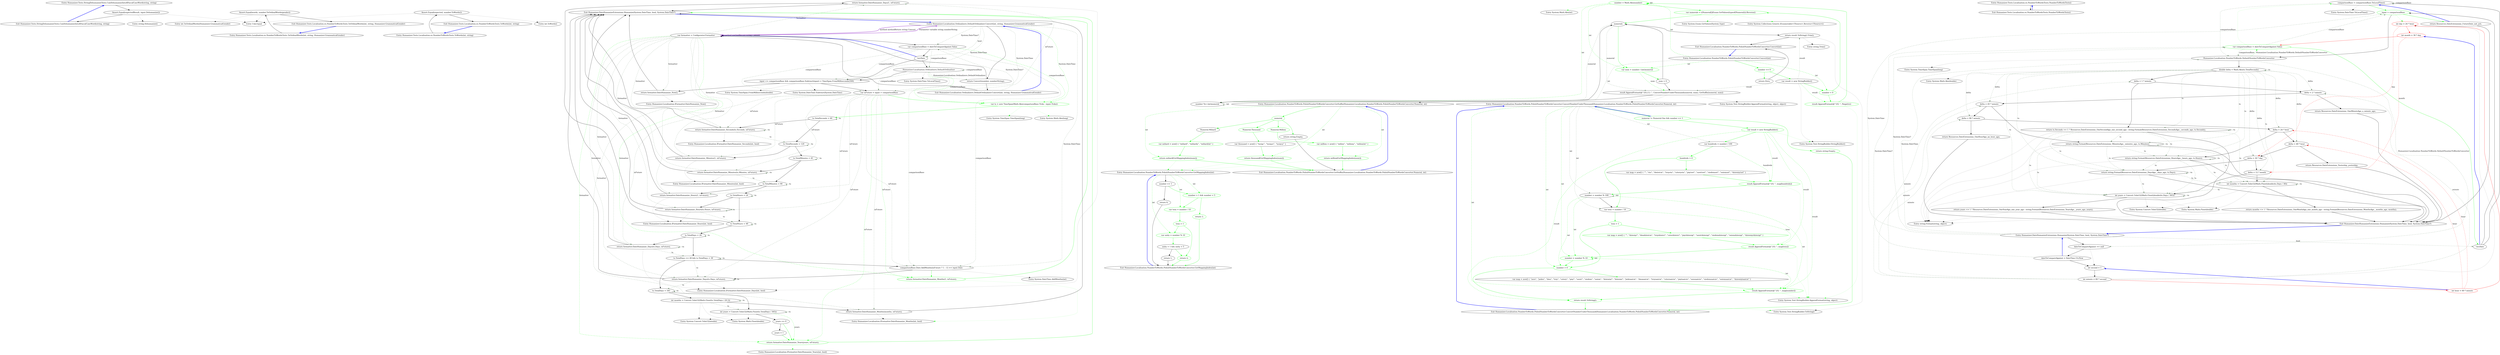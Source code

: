 digraph  {
n0 [label="Entry Humanizer.Tests.StringDehumanizeTests.CanDehumanizeIntoAPascalCaseWord(string, string)", span="17-17", cluster="Humanizer.Tests.StringDehumanizeTests.CanDehumanizeIntoAPascalCaseWord(string, string)"];
n1 [label="Assert.Equal(expectedResult, input.Dehumanize())", span="19-19", cluster="Humanizer.Tests.StringDehumanizeTests.CanDehumanizeIntoAPascalCaseWord(string, string)"];
n2 [label="Exit Humanizer.Tests.StringDehumanizeTests.CanDehumanizeIntoAPascalCaseWord(string, string)", span="17-17", cluster="Humanizer.Tests.StringDehumanizeTests.CanDehumanizeIntoAPascalCaseWord(string, string)"];
n3 [label="Entry string.Dehumanize()", span="14-14", cluster="string.Dehumanize()"];
n4 [label="Entry Unk.Equal", span="", cluster="Unk.Equal"];
m1_46 [label="Entry Humanizer.Localisation.IFormatter.DateHumanize_Days(int, bool)", span="13-13", cluster="Humanizer.Localisation.IFormatter.DateHumanize_Days(int, bool)", file="DateHumanizeExtensions.cs"];
m1_37 [label="Entry System.DateTime.ToLocalTime()", span="0-0", cluster="System.DateTime.ToLocalTime()", file="DateHumanizeExtensions.cs"];
m1_41 [label="Entry System.TimeSpan.TimeSpan(long)", span="0-0", cluster="System.TimeSpan.TimeSpan(long)", file="DateHumanizeExtensions.cs"];
m1_51 [label="Entry Humanizer.Localisation.IFormatter.DateHumanize_Years(int, bool)", span="15-15", cluster="Humanizer.Localisation.IFormatter.DateHumanize_Years(int, bool)", file="DateHumanizeExtensions.cs"];
m1_47 [label="Entry System.DateTime.AddMonths(int)", span="0-0", cluster="System.DateTime.AddMonths(int)", file="DateHumanizeExtensions.cs"];
m1_44 [label="Entry Humanizer.Localisation.IFormatter.DateHumanize_Minutes(int, bool)", span="11-11", cluster="Humanizer.Localisation.IFormatter.DateHumanize_Minutes(int, bool)", file="DateHumanizeExtensions.cs"];
m1_42 [label="Entry System.Math.Abs(long)", span="0-0", cluster="System.Math.Abs(long)", file="DateHumanizeExtensions.cs"];
m1_3 [label="var formatter = Configurator.Formatter", span="23-23", cluster="Humanizer.DateHumanizeExtensions.Humanize(System.DateTime, bool, System.DateTime?)", file="DateHumanizeExtensions.cs"];
m1_4 [label="var comparisonBase = dateToCompareAgainst.Value", span="24-24", cluster="Humanizer.DateHumanizeExtensions.Humanize(System.DateTime, bool, System.DateTime?)", file="DateHumanizeExtensions.cs"];
m1_5 [label="!utcDate", span="26-26", cluster="Humanizer.DateHumanizeExtensions.Humanize(System.DateTime, bool, System.DateTime?)", file="DateHumanizeExtensions.cs"];
m1_50 [label="Entry System.Convert.ToInt32(double)", span="0-0", cluster="System.Convert.ToInt32(double)", file="DateHumanizeExtensions.cs"];
m1_38 [label="Entry System.DateTime.Subtract(System.DateTime)", span="0-0", cluster="System.DateTime.Subtract(System.DateTime)", file="DateHumanizeExtensions.cs"];
m1_48 [label="Entry Humanizer.Localisation.IFormatter.DateHumanize_Months(int, bool)", span="14-14", cluster="Humanizer.Localisation.IFormatter.DateHumanize_Months(int, bool)", file="DateHumanizeExtensions.cs"];
m1_39 [label="Entry System.TimeSpan.FromMilliseconds(double)", span="0-0", cluster="System.TimeSpan.FromMilliseconds(double)", file="DateHumanizeExtensions.cs"];
m1_40 [label="Entry Humanizer.Localisation.IFormatter.DateHumanize_Now()", span="9-9", cluster="Humanizer.Localisation.IFormatter.DateHumanize_Now()", file="DateHumanizeExtensions.cs"];
m1_43 [label="Entry Humanizer.Localisation.IFormatter.DateHumanize_Seconds(int, bool)", span="10-10", cluster="Humanizer.Localisation.IFormatter.DateHumanize_Seconds(int, bool)", file="DateHumanizeExtensions.cs"];
m1_49 [label="Entry System.Math.Floor(double)", span="0-0", cluster="System.Math.Floor(double)", file="DateHumanizeExtensions.cs"];
m1_45 [label="Entry Humanizer.Localisation.IFormatter.DateHumanize_Hours(int, bool)", span="12-12", cluster="Humanizer.Localisation.IFormatter.DateHumanize_Hours(int, bool)", file="DateHumanizeExtensions.cs"];
m1_0 [label="Entry Humanizer.Localisation.Ordinalizers.DefaultOrdinalizer.Convert(int, string, Humanizer.GrammaticalGender)", span="4-4", cluster="Humanizer.Localisation.Ordinalizers.DefaultOrdinalizer.Convert(int, string, Humanizer.GrammaticalGender)", file="DateHumanizeExtensions.cs"];
m1_10 [label="var ts = new TimeSpan(Math.Abs(comparisonBase.Ticks - input.Ticks))", span="33-33", cluster="Humanizer.DateHumanizeExtensions.Humanize(System.DateTime, bool, System.DateTime?)", color=green, community=0, file="DateHumanizeExtensions.cs"];
m1_9 [label="var isFuture = input > comparisonBase", span="32-32", cluster="Humanizer.DateHumanizeExtensions.Humanize(System.DateTime, bool, System.DateTime?)", file="DateHumanizeExtensions.cs"];
m1_6 [label="Humanizer.Localisation.Ordinalizers.DefaultOrdinalizer", span="", cluster="Humanizer.DateHumanizeExtensions.Humanize(System.DateTime, bool, System.DateTime?)", file="DateHumanizeExtensions.cs"];
m1_11 [label="ts.TotalSeconds < 60", span="35-35", cluster="Humanizer.DateHumanizeExtensions.Humanize(System.DateTime, bool, System.DateTime?)", file="DateHumanizeExtensions.cs"];
m1_27 [label="return formatter.DateHumanize_Months(1, isFuture);", span="59-59", cluster="Humanizer.DateHumanizeExtensions.Humanize(System.DateTime, bool, System.DateTime?)", color=green, community=0, file="DateHumanizeExtensions.cs"];
m1_26 [label="comparisonBase.Date.AddMonths(isFuture ? 1 : -1) == input.Date", span="58-58", cluster="Humanizer.DateHumanizeExtensions.Humanize(System.DateTime, bool, System.DateTime?)", file="DateHumanizeExtensions.cs"];
m1_35 [label="return formatter.DateHumanize_Years(years, isFuture);", span="72-72", cluster="Humanizer.DateHumanizeExtensions.Humanize(System.DateTime, bool, System.DateTime?)", color=green, community=0, file="DateHumanizeExtensions.cs"];
m1_32 [label="int years = Convert.ToInt32(Math.Floor(ts.TotalDays / 365))", span="70-70", cluster="Humanizer.DateHumanizeExtensions.Humanize(System.DateTime, bool, System.DateTime?)", file="DateHumanizeExtensions.cs"];
m1_33 [label="years == 0", span="71-71", cluster="Humanizer.DateHumanizeExtensions.Humanize(System.DateTime, bool, System.DateTime?)", file="DateHumanizeExtensions.cs"];
m1_34 [label="years = 1", span="71-71", cluster="Humanizer.DateHumanizeExtensions.Humanize(System.DateTime, bool, System.DateTime?)", file="DateHumanizeExtensions.cs"];
m1_1 [label="return Convert(number, numberString);", span="6-6", cluster="Humanizer.Localisation.Ordinalizers.DefaultOrdinalizer.Convert(int, string, Humanizer.GrammaticalGender)", file="DateHumanizeExtensions.cs"];
m1_7 [label="input <= comparisonBase && comparisonBase.Subtract(input) < TimeSpan.FromMilliseconds(500)", span="29-29", cluster="Humanizer.DateHumanizeExtensions.Humanize(System.DateTime, bool, System.DateTime?)", file="DateHumanizeExtensions.cs"];
m1_2 [label="Exit Humanizer.Localisation.Ordinalizers.DefaultOrdinalizer.Convert(int, string, Humanizer.GrammaticalGender)", span="4-4", cluster="Humanizer.Localisation.Ordinalizers.DefaultOrdinalizer.Convert(int, string, Humanizer.GrammaticalGender)", file="DateHumanizeExtensions.cs"];
m1_12 [label="return formatter.DateHumanize_Seconds(ts.Seconds, isFuture);", span="36-36", cluster="Humanizer.DateHumanizeExtensions.Humanize(System.DateTime, bool, System.DateTime?)", file="DateHumanizeExtensions.cs"];
m1_14 [label="return formatter.DateHumanize_Minutes(1, isFuture);", span="39-39", cluster="Humanizer.DateHumanizeExtensions.Humanize(System.DateTime, bool, System.DateTime?)", file="DateHumanizeExtensions.cs"];
m1_16 [label="return formatter.DateHumanize_Minutes(ts.Minutes, isFuture);", span="42-42", cluster="Humanizer.DateHumanizeExtensions.Humanize(System.DateTime, bool, System.DateTime?)", file="DateHumanizeExtensions.cs"];
m1_18 [label="return formatter.DateHumanize_Hours(1, isFuture);", span="45-45", cluster="Humanizer.DateHumanizeExtensions.Humanize(System.DateTime, bool, System.DateTime?)", file="DateHumanizeExtensions.cs"];
m1_20 [label="return formatter.DateHumanize_Hours(ts.Hours, isFuture);", span="48-48", cluster="Humanizer.DateHumanizeExtensions.Humanize(System.DateTime, bool, System.DateTime?)", file="DateHumanizeExtensions.cs"];
m1_22 [label="return formatter.DateHumanize_Days(1, isFuture);", span="51-51", cluster="Humanizer.DateHumanizeExtensions.Humanize(System.DateTime, bool, System.DateTime?)", file="DateHumanizeExtensions.cs"];
m1_24 [label="return formatter.DateHumanize_Days(ts.Days, isFuture);", span="54-54", cluster="Humanizer.DateHumanizeExtensions.Humanize(System.DateTime, bool, System.DateTime?)", file="DateHumanizeExtensions.cs"];
m1_28 [label="return formatter.DateHumanize_Days(ts.Days, isFuture);", span="61-61", cluster="Humanizer.DateHumanizeExtensions.Humanize(System.DateTime, bool, System.DateTime?)", file="DateHumanizeExtensions.cs"];
m1_31 [label="return formatter.DateHumanize_Months(months, isFuture);", span="67-67", cluster="Humanizer.DateHumanizeExtensions.Humanize(System.DateTime, bool, System.DateTime?)", file="DateHumanizeExtensions.cs"];
m1_13 [label="ts.TotalSeconds < 120", span="38-38", cluster="Humanizer.DateHumanizeExtensions.Humanize(System.DateTime, bool, System.DateTime?)", file="DateHumanizeExtensions.cs"];
m1_25 [label="ts.TotalDays >= 28 && ts.TotalDays < 30", span="56-56", cluster="Humanizer.DateHumanizeExtensions.Humanize(System.DateTime, bool, System.DateTime?)", file="DateHumanizeExtensions.cs"];
m1_8 [label="return formatter.DateHumanize_Now();", span="30-30", cluster="Humanizer.DateHumanizeExtensions.Humanize(System.DateTime, bool, System.DateTime?)", file="DateHumanizeExtensions.cs"];
m1_29 [label="ts.TotalDays < 345", span="64-64", cluster="Humanizer.DateHumanizeExtensions.Humanize(System.DateTime, bool, System.DateTime?)", file="DateHumanizeExtensions.cs"];
m1_30 [label="int months = Convert.ToInt32(Math.Floor(ts.TotalDays / 29.5))", span="66-66", cluster="Humanizer.DateHumanizeExtensions.Humanize(System.DateTime, bool, System.DateTime?)", file="DateHumanizeExtensions.cs"];
m1_15 [label="ts.TotalMinutes < 45", span="41-41", cluster="Humanizer.DateHumanizeExtensions.Humanize(System.DateTime, bool, System.DateTime?)", file="DateHumanizeExtensions.cs"];
m1_17 [label="ts.TotalMinutes < 90", span="44-44", cluster="Humanizer.DateHumanizeExtensions.Humanize(System.DateTime, bool, System.DateTime?)", file="DateHumanizeExtensions.cs"];
m1_19 [label="ts.TotalHours < 24", span="47-47", cluster="Humanizer.DateHumanizeExtensions.Humanize(System.DateTime, bool, System.DateTime?)", file="DateHumanizeExtensions.cs"];
m1_21 [label="ts.TotalHours < 48", span="50-50", cluster="Humanizer.DateHumanizeExtensions.Humanize(System.DateTime, bool, System.DateTime?)", file="DateHumanizeExtensions.cs"];
m1_23 [label="ts.TotalDays < 28", span="53-53", cluster="Humanizer.DateHumanizeExtensions.Humanize(System.DateTime, bool, System.DateTime?)", file="DateHumanizeExtensions.cs"];
m1_36 [label="Exit Humanizer.DateHumanizeExtensions.Humanize(System.DateTime, bool, System.DateTime?)", span="18-18", cluster="Humanizer.DateHumanizeExtensions.Humanize(System.DateTime, bool, System.DateTime?)", file="DateHumanizeExtensions.cs"];
m3_62 [label="Entry System.Math.Abs(int)", span="0-0", cluster="System.Math.Abs(int)", file="DefaultFormatter.cs"];
m3_22 [label="Entry Humanizer.Localisation.NumberToWords.PolishNumberToWordsConverter.GetMappingIndex(int)", span="51-51", cluster="Humanizer.Localisation.NumberToWords.PolishNumberToWordsConverter.GetMappingIndex(int)", file="DefaultFormatter.cs"];
m3_25 [label="number > 1 && number < 5", span="56-56", cluster="Humanizer.Localisation.NumberToWords.PolishNumberToWordsConverter.GetMappingIndex(int)", color=green, community=0, file="DefaultFormatter.cs"];
m3_23 [label="number == 1", span="53-53", cluster="Humanizer.Localisation.NumberToWords.PolishNumberToWordsConverter.GetMappingIndex(int)", file="DefaultFormatter.cs"];
m3_26 [label="return 1;", span="57-57", cluster="Humanizer.Localisation.NumberToWords.PolishNumberToWordsConverter.GetMappingIndex(int)", color=green, community=0, file="DefaultFormatter.cs"];
m3_27 [label="var tens = number / 10", span="59-59", cluster="Humanizer.Localisation.NumberToWords.PolishNumberToWordsConverter.GetMappingIndex(int)", color=green, community=0, file="DefaultFormatter.cs"];
m3_28 [label="tens > 1", span="60-60", cluster="Humanizer.Localisation.NumberToWords.PolishNumberToWordsConverter.GetMappingIndex(int)", color=green, community=0, file="DefaultFormatter.cs"];
m3_29 [label="var unity = number % 10", span="62-62", cluster="Humanizer.Localisation.NumberToWords.PolishNumberToWordsConverter.GetMappingIndex(int)", color=green, community=0, file="DefaultFormatter.cs"];
m3_30 [label="unity > 1 && unity < 5", span="63-63", cluster="Humanizer.Localisation.NumberToWords.PolishNumberToWordsConverter.GetMappingIndex(int)", file="DefaultFormatter.cs"];
m3_32 [label="return 2;", span="67-67", cluster="Humanizer.Localisation.NumberToWords.PolishNumberToWordsConverter.GetMappingIndex(int)", color=green, community=0, file="DefaultFormatter.cs"];
m3_24 [label="return 0;", span="54-54", cluster="Humanizer.Localisation.NumberToWords.PolishNumberToWordsConverter.GetMappingIndex(int)", file="DefaultFormatter.cs"];
m3_31 [label="return 1;", span="64-64", cluster="Humanizer.Localisation.NumberToWords.PolishNumberToWordsConverter.GetMappingIndex(int)", file="DefaultFormatter.cs"];
m3_33 [label="Exit Humanizer.Localisation.NumberToWords.PolishNumberToWordsConverter.GetMappingIndex(int)", span="51-51", cluster="Humanizer.Localisation.NumberToWords.PolishNumberToWordsConverter.GetMappingIndex(int)", file="DefaultFormatter.cs"];
m3_19 [label="Entry System.Text.StringBuilder.StringBuilder()", span="0-0", cluster="System.Text.StringBuilder.StringBuilder()", file="DefaultFormatter.cs"];
m3_34 [label="Entry Humanizer.Localisation.NumberToWords.PolishNumberToWordsConverter.GetSuffix(Humanizer.Localisation.NumberToWords.PolishNumberToWordsConverter.Numeral, int)", span="70-70", cluster="Humanizer.Localisation.NumberToWords.PolishNumberToWordsConverter.GetSuffix(Humanizer.Localisation.NumberToWords.PolishNumberToWordsConverter.Numeral, int)", file="DefaultFormatter.cs"];
m3_35 [label=numeral, span="72-72", cluster="Humanizer.Localisation.NumberToWords.PolishNumberToWordsConverter.GetSuffix(Humanizer.Localisation.NumberToWords.PolishNumberToWordsConverter.Numeral, int)", color=green, community=0, file="DefaultFormatter.cs"];
m3_36 [label="Numeral.Miliard", span="74-74", cluster="Humanizer.Localisation.NumberToWords.PolishNumberToWordsConverter.GetSuffix(Humanizer.Localisation.NumberToWords.PolishNumberToWordsConverter.Numeral, int)", file="DefaultFormatter.cs"];
m3_39 [label="Numeral.Million", span="77-77", cluster="Humanizer.Localisation.NumberToWords.PolishNumberToWordsConverter.GetSuffix(Humanizer.Localisation.NumberToWords.PolishNumberToWordsConverter.Numeral, int)", color=green, community=0, file="DefaultFormatter.cs"];
m3_42 [label="Numeral.Thousand", span="80-80", cluster="Humanizer.Localisation.NumberToWords.PolishNumberToWordsConverter.GetSuffix(Humanizer.Localisation.NumberToWords.PolishNumberToWordsConverter.Numeral, int)", color=green, community=0, file="DefaultFormatter.cs"];
m3_45 [label="return string.Empty;", span="84-84", cluster="Humanizer.Localisation.NumberToWords.PolishNumberToWordsConverter.GetSuffix(Humanizer.Localisation.NumberToWords.PolishNumberToWordsConverter.Numeral, int)", file="DefaultFormatter.cs"];
m3_38 [label="return miliard[GetMappingIndex(num)];", span="76-76", cluster="Humanizer.Localisation.NumberToWords.PolishNumberToWordsConverter.GetSuffix(Humanizer.Localisation.NumberToWords.PolishNumberToWordsConverter.Numeral, int)", color=green, community=0, file="DefaultFormatter.cs"];
m3_37 [label="var miliard = new[] { ''miliard'', ''miliardy'', ''miliardów'' }", span="75-75", cluster="Humanizer.Localisation.NumberToWords.PolishNumberToWordsConverter.GetSuffix(Humanizer.Localisation.NumberToWords.PolishNumberToWordsConverter.Numeral, int)", color=green, community=0, file="DefaultFormatter.cs"];
m3_41 [label="return million[GetMappingIndex(num)];", span="79-79", cluster="Humanizer.Localisation.NumberToWords.PolishNumberToWordsConverter.GetSuffix(Humanizer.Localisation.NumberToWords.PolishNumberToWordsConverter.Numeral, int)", color=green, community=0, file="DefaultFormatter.cs"];
m3_40 [label="var million = new[] { ''milion'', ''miliony'', ''milionów'' }", span="78-78", cluster="Humanizer.Localisation.NumberToWords.PolishNumberToWordsConverter.GetSuffix(Humanizer.Localisation.NumberToWords.PolishNumberToWordsConverter.Numeral, int)", color=green, community=0, file="DefaultFormatter.cs"];
m3_44 [label="return thousand[GetMappingIndex(num)];", span="82-82", cluster="Humanizer.Localisation.NumberToWords.PolishNumberToWordsConverter.GetSuffix(Humanizer.Localisation.NumberToWords.PolishNumberToWordsConverter.Numeral, int)", color=green, community=0, file="DefaultFormatter.cs"];
m3_43 [label="var thousand = new[] { ''tysiąc'', ''tysiące'', ''tysięcy'' }", span="81-81", cluster="Humanizer.Localisation.NumberToWords.PolishNumberToWordsConverter.GetSuffix(Humanizer.Localisation.NumberToWords.PolishNumberToWordsConverter.Numeral, int)", file="DefaultFormatter.cs"];
m3_46 [label="Exit Humanizer.Localisation.NumberToWords.PolishNumberToWordsConverter.GetSuffix(Humanizer.Localisation.NumberToWords.PolishNumberToWordsConverter.Numeral, int)", span="70-70", cluster="Humanizer.Localisation.NumberToWords.PolishNumberToWordsConverter.GetSuffix(Humanizer.Localisation.NumberToWords.PolishNumberToWordsConverter.Numeral, int)", file="DefaultFormatter.cs"];
m3_0 [label="Entry Humanizer.Localisation.NumberToWords.PolishNumberToWordsConverter.ConvertNumberUnderThousand(Humanizer.Localisation.NumberToWords.PolishNumberToWordsConverter.Numeral, int)", span="19-19", cluster="Humanizer.Localisation.NumberToWords.PolishNumberToWordsConverter.ConvertNumberUnderThousand(Humanizer.Localisation.NumberToWords.PolishNumberToWordsConverter.Numeral, int)", file="DefaultFormatter.cs"];
m3_1 [label="numeral != Numeral.One && number == 1", span="21-21", cluster="Humanizer.Localisation.NumberToWords.PolishNumberToWordsConverter.ConvertNumberUnderThousand(Humanizer.Localisation.NumberToWords.PolishNumberToWordsConverter.Numeral, int)", file="DefaultFormatter.cs", color=green, community=0];
m3_66 [label="Entry string.Trim()", span="0-0", cluster="string.Trim()", file="DefaultFormatter.cs"];
m3_2 [label="return string.Empty;", span="22-22", cluster="Humanizer.Localisation.NumberToWords.PolishNumberToWordsConverter.ConvertNumberUnderThousand(Humanizer.Localisation.NumberToWords.PolishNumberToWordsConverter.Numeral, int)", color=green, community=0, file="DefaultFormatter.cs"];
m3_3 [label="var result = new StringBuilder()", span="24-24", cluster="Humanizer.Localisation.NumberToWords.PolishNumberToWordsConverter.ConvertNumberUnderThousand(Humanizer.Localisation.NumberToWords.PolishNumberToWordsConverter.Numeral, int)", color=green, community=0, file="DefaultFormatter.cs"];
m3_13 [label="number = number % 10", span="39-39", cluster="Humanizer.Localisation.NumberToWords.PolishNumberToWordsConverter.ConvertNumberUnderThousand(Humanizer.Localisation.NumberToWords.PolishNumberToWordsConverter.Numeral, int)", color=green, community=0, file="DefaultFormatter.cs"];
m3_8 [label="number = number % 100", span="31-31", cluster="Humanizer.Localisation.NumberToWords.PolishNumberToWordsConverter.ConvertNumberUnderThousand(Humanizer.Localisation.NumberToWords.PolishNumberToWordsConverter.Numeral, int)", file="DefaultFormatter.cs"];
m3_12 [label="result.AppendFormat(@''{0} '', map[tens])", span="38-38", cluster="Humanizer.Localisation.NumberToWords.PolishNumberToWordsConverter.ConvertNumberUnderThousand(Humanizer.Localisation.NumberToWords.PolishNumberToWordsConverter.Numeral, int)", color=green, community=0, file="DefaultFormatter.cs"];
m3_14 [label="number > 0", span="42-42", cluster="Humanizer.Localisation.NumberToWords.PolishNumberToWordsConverter.ConvertNumberUnderThousand(Humanizer.Localisation.NumberToWords.PolishNumberToWordsConverter.Numeral, int)", color=green, community=0, file="DefaultFormatter.cs"];
m3_16 [label="result.AppendFormat(@''{0} '', map[number])", span="45-45", cluster="Humanizer.Localisation.NumberToWords.PolishNumberToWordsConverter.ConvertNumberUnderThousand(Humanizer.Localisation.NumberToWords.PolishNumberToWordsConverter.Numeral, int)", color=green, community=0, file="DefaultFormatter.cs"];
m3_10 [label="tens > 1", span="35-35", cluster="Humanizer.Localisation.NumberToWords.PolishNumberToWordsConverter.ConvertNumberUnderThousand(Humanizer.Localisation.NumberToWords.PolishNumberToWordsConverter.Numeral, int)", color=green, community=0, file="DefaultFormatter.cs"];
m3_15 [label="var map = new[] { ''zero'', ''jeden'', ''dwa'', ''trzy'', ''cztery'', ''pięć'', ''sześć'', ''siedem'', ''osiem'', ''dziewięć'', ''dziesięć'', ''jedenaście'', ''dwanaście'', ''trzynaście'', ''czternaście'', ''piętnaście'', ''szesnaście'', ''siedemnaście'', ''osiemnaście'', ''dziewiętnaście'' }", span="44-44", cluster="Humanizer.Localisation.NumberToWords.PolishNumberToWordsConverter.ConvertNumberUnderThousand(Humanizer.Localisation.NumberToWords.PolishNumberToWordsConverter.Numeral, int)", file="DefaultFormatter.cs"];
m3_17 [label="return result.ToString();", span="48-48", cluster="Humanizer.Localisation.NumberToWords.PolishNumberToWordsConverter.ConvertNumberUnderThousand(Humanizer.Localisation.NumberToWords.PolishNumberToWordsConverter.Numeral, int)", color=green, community=0, file="DefaultFormatter.cs"];
m3_4 [label="var hundreds = number / 100", span="26-26", cluster="Humanizer.Localisation.NumberToWords.PolishNumberToWordsConverter.ConvertNumberUnderThousand(Humanizer.Localisation.NumberToWords.PolishNumberToWordsConverter.Numeral, int)", file="DefaultFormatter.cs"];
m3_7 [label="result.AppendFormat(@''{0} '', map[hundreds])", span="30-30", cluster="Humanizer.Localisation.NumberToWords.PolishNumberToWordsConverter.ConvertNumberUnderThousand(Humanizer.Localisation.NumberToWords.PolishNumberToWordsConverter.Numeral, int)", color=green, community=0, file="DefaultFormatter.cs"];
m3_6 [label="var map = new[] { '''', ''sto'', ''dwieście'', ''trzysta'', ''czterysta'', ''pięćset'', ''sześćset'', ''siedemset'', ''osiemset'', ''dziewięćset'' }", span="29-29", cluster="Humanizer.Localisation.NumberToWords.PolishNumberToWordsConverter.ConvertNumberUnderThousand(Humanizer.Localisation.NumberToWords.PolishNumberToWordsConverter.Numeral, int)", file="DefaultFormatter.cs"];
m3_9 [label="var tens = number / 10", span="34-34", cluster="Humanizer.Localisation.NumberToWords.PolishNumberToWordsConverter.ConvertNumberUnderThousand(Humanizer.Localisation.NumberToWords.PolishNumberToWordsConverter.Numeral, int)", file="DefaultFormatter.cs"];
m3_11 [label="var map = new[] { '''', ''dziesięć'', ''dwadzieścia'', ''trzydzieści'', ''czterdzieści'', ''pięćdziesiąt'', ''sześćdziesiąt'', ''siedemdziesiąt'', ''osiemdziesiąt'', ''dziewięćdziesiąt'' }", span="37-37", cluster="Humanizer.Localisation.NumberToWords.PolishNumberToWordsConverter.ConvertNumberUnderThousand(Humanizer.Localisation.NumberToWords.PolishNumberToWordsConverter.Numeral, int)", color=green, community=0, file="DefaultFormatter.cs"];
m3_5 [label="hundreds > 0", span="27-27", cluster="Humanizer.Localisation.NumberToWords.PolishNumberToWordsConverter.ConvertNumberUnderThousand(Humanizer.Localisation.NumberToWords.PolishNumberToWordsConverter.Numeral, int)", color=green, community=0, file="DefaultFormatter.cs"];
m3_18 [label="Exit Humanizer.Localisation.NumberToWords.PolishNumberToWordsConverter.ConvertNumberUnderThousand(Humanizer.Localisation.NumberToWords.PolishNumberToWordsConverter.Numeral, int)", span="19-19", cluster="Humanizer.Localisation.NumberToWords.PolishNumberToWordsConverter.ConvertNumberUnderThousand(Humanizer.Localisation.NumberToWords.PolishNumberToWordsConverter.Numeral, int)", file="DefaultFormatter.cs"];
m3_21 [label="Entry System.Text.StringBuilder.ToString()", span="0-0", cluster="System.Text.StringBuilder.ToString()", file="DefaultFormatter.cs"];
m3_64 [label="Entry System.Collections.Generic.IEnumerable<TSource>.Reverse<TSource>()", span="0-0", cluster="System.Collections.Generic.IEnumerable<TSource>.Reverse<TSource>()", file="DefaultFormatter.cs"];
m3_63 [label="Entry System.Enum.GetValues(System.Type)", span="0-0", cluster="System.Enum.GetValues(System.Type)", file="DefaultFormatter.cs"];
m3_47 [label="Entry Humanizer.Localisation.NumberToWords.PolishNumberToWordsConverter.Convert(int)", span="88-88", cluster="Humanizer.Localisation.NumberToWords.PolishNumberToWordsConverter.Convert(int)", file="DefaultFormatter.cs"];
m3_48 [label="number == 0", span="90-90", cluster="Humanizer.Localisation.NumberToWords.PolishNumberToWordsConverter.Convert(int)", color=green, community=0, file="DefaultFormatter.cs"];
m3_49 [label="return Zero;", span="91-91", cluster="Humanizer.Localisation.NumberToWords.PolishNumberToWordsConverter.Convert(int)", file="DefaultFormatter.cs"];
m3_50 [label="var result = new StringBuilder()", span="93-93", cluster="Humanizer.Localisation.NumberToWords.PolishNumberToWordsConverter.Convert(int)", file="DefaultFormatter.cs"];
m3_51 [label="number < 0", span="95-95", cluster="Humanizer.Localisation.NumberToWords.PolishNumberToWordsConverter.Convert(int)", color=green, community=0, file="DefaultFormatter.cs"];
m3_52 [label="result.AppendFormat(@''{0} '', Negative)", span="97-97", cluster="Humanizer.Localisation.NumberToWords.PolishNumberToWordsConverter.Convert(int)", color=green, community=0, file="DefaultFormatter.cs"];
m3_54 [label="var numerals = ((Numeral[])Enum.GetValues(typeof(Numeral))).Reverse()", span="101-101", cluster="Humanizer.Localisation.NumberToWords.PolishNumberToWordsConverter.Convert(int)", color=green, community=0, file="DefaultFormatter.cs"];
m3_53 [label="number = Math.Abs(number)", span="98-98", cluster="Humanizer.Localisation.NumberToWords.PolishNumberToWordsConverter.Convert(int)", color=green, community=0, file="DefaultFormatter.cs"];
m3_56 [label="var num = number / (int)numeral", span="104-104", cluster="Humanizer.Localisation.NumberToWords.PolishNumberToWordsConverter.Convert(int)", color=green, community=0, file="DefaultFormatter.cs"];
m3_59 [label="number %= (int)numeral", span="108-108", cluster="Humanizer.Localisation.NumberToWords.PolishNumberToWordsConverter.Convert(int)", file="DefaultFormatter.cs"];
m3_55 [label=numerals, span="102-102", cluster="Humanizer.Localisation.NumberToWords.PolishNumberToWordsConverter.Convert(int)", file="DefaultFormatter.cs"];
m3_57 [label="num > 0", span="105-105", cluster="Humanizer.Localisation.NumberToWords.PolishNumberToWordsConverter.Convert(int)", file="DefaultFormatter.cs"];
m3_58 [label="result.AppendFormat(@''{0}{1} '', ConvertNumberUnderThousand(numeral, num), GetSuffix(numeral, num))", span="107-107", cluster="Humanizer.Localisation.NumberToWords.PolishNumberToWordsConverter.Convert(int)", file="DefaultFormatter.cs"];
m3_60 [label="return result.ToString().Trim();", span="112-112", cluster="Humanizer.Localisation.NumberToWords.PolishNumberToWordsConverter.Convert(int)", file="DefaultFormatter.cs"];
m3_61 [label="Exit Humanizer.Localisation.NumberToWords.PolishNumberToWordsConverter.Convert(int)", span="88-88", cluster="Humanizer.Localisation.NumberToWords.PolishNumberToWordsConverter.Convert(int)", file="DefaultFormatter.cs"];
m3_20 [label="Entry System.Text.StringBuilder.AppendFormat(string, object)", span="0-0", cluster="System.Text.StringBuilder.AppendFormat(string, object)", file="DefaultFormatter.cs"];
m3_65 [label="Entry System.Text.StringBuilder.AppendFormat(string, object, object)", span="0-0", cluster="System.Text.StringBuilder.AppendFormat(string, object, object)", file="DefaultFormatter.cs"];
m4_7 [label="Entry Humanizer.Tests.Localisation.es.NumberToWordsTests.ToOrdinalWords(int, string, Humanizer.GrammaticalGender)", span="56-56", cluster="Humanizer.Tests.Localisation.es.NumberToWordsTests.ToOrdinalWords(int, string, Humanizer.GrammaticalGender)", file="IFormatter.cs"];
m4_8 [label="Assert.Equal(words, number.ToOrdinalWords(gender))", span="58-58", cluster="Humanizer.Tests.Localisation.es.NumberToWordsTests.ToOrdinalWords(int, string, Humanizer.GrammaticalGender)", file="IFormatter.cs"];
m4_9 [label="Exit Humanizer.Tests.Localisation.es.NumberToWordsTests.ToOrdinalWords(int, string, Humanizer.GrammaticalGender)", span="56-56", cluster="Humanizer.Tests.Localisation.es.NumberToWordsTests.ToOrdinalWords(int, string, Humanizer.GrammaticalGender)", file="IFormatter.cs"];
m4_2 [label="Entry Humanizer.Tests.Localisation.es.NumberToWordsTests.ToWords(int, string)", span="45-45", cluster="Humanizer.Tests.Localisation.es.NumberToWordsTests.ToWords(int, string)", file="IFormatter.cs"];
m4_3 [label="Assert.Equal(expected, number.ToWords())", span="47-47", cluster="Humanizer.Tests.Localisation.es.NumberToWordsTests.ToWords(int, string)", file="IFormatter.cs"];
m4_4 [label="Exit Humanizer.Tests.Localisation.es.NumberToWordsTests.ToWords(int, string)", span="45-45", cluster="Humanizer.Tests.Localisation.es.NumberToWordsTests.ToWords(int, string)", file="IFormatter.cs"];
m4_0 [label="Entry Humanizer.Tests.Localisation.es.NumberToWordsTests.NumberToWordsTests()", span="7-7", cluster="Humanizer.Tests.Localisation.es.NumberToWordsTests.NumberToWordsTests()", file="IFormatter.cs"];
m4_1 [label="Exit Humanizer.Tests.Localisation.es.NumberToWordsTests.NumberToWordsTests()", span="7-7", cluster="Humanizer.Tests.Localisation.es.NumberToWordsTests.NumberToWordsTests()", file="IFormatter.cs"];
m4_5 [label="Entry int.ToWords()", span="32-32", cluster="int.ToWords()", file="IFormatter.cs"];
m4_10 [label="Entry int.ToOrdinalWords(Humanizer.GrammaticalGender)", span="79-79", cluster="int.ToOrdinalWords(Humanizer.GrammaticalGender)", file="IFormatter.cs"];
m10_35 [label="Entry System.DateTime.ToLocalTime()", span="0-0", cluster="System.DateTime.ToLocalTime()", file="TimeSpanHumanizeExtensions.cs"];
m10_36 [label="Entry System.TimeSpan.TimeSpan(long)", span="0-0", cluster="System.TimeSpan.TimeSpan(long)", file="TimeSpanHumanizeExtensions.cs"];
m10_7 [label="int month = 30 * day", span="26-26", cluster="Humanizer.DateHumanizeExtensions.Humanize(System.DateTime, bool, System.DateTime?)", file="TimeSpanHumanizeExtensions.cs", color=red, community=0];
m10_8 [label="var comparisonBase = dateToCompareAgainst.Value", span="28-28", cluster="Humanizer.DateHumanizeExtensions.Humanize(System.DateTime, bool, System.DateTime?)", color=green, community=0, file="TimeSpanHumanizeExtensions.cs"];
m10_9 [label="!utcDate", span="29-29", cluster="Humanizer.DateHumanizeExtensions.Humanize(System.DateTime, bool, System.DateTime?)", file="TimeSpanHumanizeExtensions.cs"];
m10_37 [label="Entry System.Math.Abs(double)", span="0-0", cluster="System.Math.Abs(double)", file="TimeSpanHumanizeExtensions.cs"];
m10_6 [label="int day = 24 * hour", span="25-25", cluster="Humanizer.DateHumanizeExtensions.Humanize(System.DateTime, bool, System.DateTime?)", file="TimeSpanHumanizeExtensions.cs", color=red, community=0];
m10_3 [label="int second = 1", span="22-22", cluster="Humanizer.DateHumanizeExtensions.Humanize(System.DateTime, bool, System.DateTime?)", file="TimeSpanHumanizeExtensions.cs"];
m10_4 [label="int minute = 60 * second", span="23-23", cluster="Humanizer.DateHumanizeExtensions.Humanize(System.DateTime, bool, System.DateTime?)", file="TimeSpanHumanizeExtensions.cs"];
m10_5 [label="int hour = 60 * minute", span="24-24", cluster="Humanizer.DateHumanizeExtensions.Humanize(System.DateTime, bool, System.DateTime?)", file="TimeSpanHumanizeExtensions.cs", color=red, community=0];
m10_40 [label="Entry System.Convert.ToInt32(double)", span="0-0", cluster="System.Convert.ToInt32(double)", file="TimeSpanHumanizeExtensions.cs"];
m10_0 [label="Entry Humanizer.DateHumanizeExtensions.Humanize(System.DateTime, bool, System.DateTime?)", span="17-17", cluster="Humanizer.DateHumanizeExtensions.Humanize(System.DateTime, bool, System.DateTime?)", file="TimeSpanHumanizeExtensions.cs"];
m10_1 [label="dateToCompareAgainst == null", span="19-19", cluster="Humanizer.DateHumanizeExtensions.Humanize(System.DateTime, bool, System.DateTime?)", file="TimeSpanHumanizeExtensions.cs"];
m10_2 [label="dateToCompareAgainst = DateTime.UtcNow", span="20-20", cluster="Humanizer.DateHumanizeExtensions.Humanize(System.DateTime, bool, System.DateTime?)", file="TimeSpanHumanizeExtensions.cs"];
m10_10 [label="comparisonBase = comparisonBase.ToLocalTime()", span="30-30", cluster="Humanizer.DateHumanizeExtensions.Humanize(System.DateTime, bool, System.DateTime?)", file="TimeSpanHumanizeExtensions.cs"];
m10_11 [label="input > comparisonBase", span="32-32", cluster="Humanizer.DateHumanizeExtensions.Humanize(System.DateTime, bool, System.DateTime?)", color=green, community=0, file="TimeSpanHumanizeExtensions.cs"];
m10_12 [label="return Resources.DateExtensions_FutureDate_not_yet;", span="33-33", cluster="Humanizer.DateHumanizeExtensions.Humanize(System.DateTime, bool, System.DateTime?)", file="TimeSpanHumanizeExtensions.cs"];
m10_39 [label="Entry System.Math.Floor(double)", span="0-0", cluster="System.Math.Floor(double)", file="TimeSpanHumanizeExtensions.cs"];
m10_38 [label="Entry string.Format(string, object)", span="0-0", cluster="string.Format(string, object)", file="TimeSpanHumanizeExtensions.cs"];
m10_13 [label="Humanizer.Localisation.NumberToWords.DefaultNumberToWordsConverter", span="", cluster="Humanizer.DateHumanizeExtensions.Humanize(System.DateTime, bool, System.DateTime?)", file="TimeSpanHumanizeExtensions.cs"];
m10_15 [label="delta < 1 * minute", span="38-38", cluster="Humanizer.DateHumanizeExtensions.Humanize(System.DateTime, bool, System.DateTime?)", file="TimeSpanHumanizeExtensions.cs"];
m10_17 [label="delta < 2 * minute", span="41-41", cluster="Humanizer.DateHumanizeExtensions.Humanize(System.DateTime, bool, System.DateTime?)", file="TimeSpanHumanizeExtensions.cs"];
m10_19 [label="delta < 45 * minute", span="44-44", cluster="Humanizer.DateHumanizeExtensions.Humanize(System.DateTime, bool, System.DateTime?)", file="TimeSpanHumanizeExtensions.cs"];
m10_21 [label="delta < 90 * minute", span="47-47", cluster="Humanizer.DateHumanizeExtensions.Humanize(System.DateTime, bool, System.DateTime?)", file="TimeSpanHumanizeExtensions.cs"];
m10_23 [label="delta < 24 * hour", span="50-50", cluster="Humanizer.DateHumanizeExtensions.Humanize(System.DateTime, bool, System.DateTime?)", file="TimeSpanHumanizeExtensions.cs"];
m10_25 [label="delta < 48 * hour", span="53-53", cluster="Humanizer.DateHumanizeExtensions.Humanize(System.DateTime, bool, System.DateTime?)", file="TimeSpanHumanizeExtensions.cs"];
m10_27 [label="delta < 30 * day", span="56-56", cluster="Humanizer.DateHumanizeExtensions.Humanize(System.DateTime, bool, System.DateTime?)", file="TimeSpanHumanizeExtensions.cs"];
m10_29 [label="delta < 12 * month", span="59-59", cluster="Humanizer.DateHumanizeExtensions.Humanize(System.DateTime, bool, System.DateTime?)", file="TimeSpanHumanizeExtensions.cs"];
m10_14 [label="double delta = Math.Abs(ts.TotalSeconds)", span="36-36", cluster="Humanizer.DateHumanizeExtensions.Humanize(System.DateTime, bool, System.DateTime?)", file="TimeSpanHumanizeExtensions.cs"];
m10_16 [label="return ts.Seconds == 1 ? Resources.DateExtensions_OneSecondAgo_one_second_ago : string.Format(Resources.DateExtensions_SecondsAgo__seconds_ago, ts.Seconds);", span="39-39", cluster="Humanizer.DateHumanizeExtensions.Humanize(System.DateTime, bool, System.DateTime?)", file="TimeSpanHumanizeExtensions.cs"];
m10_20 [label="return string.Format(Resources.DateExtensions_MinutesAgo__minutes_ago, ts.Minutes);", span="45-45", cluster="Humanizer.DateHumanizeExtensions.Humanize(System.DateTime, bool, System.DateTime?)", file="TimeSpanHumanizeExtensions.cs"];
m10_24 [label="return string.Format(Resources.DateExtensions_HoursAgo__hours_ago, ts.Hours);", span="51-51", cluster="Humanizer.DateHumanizeExtensions.Humanize(System.DateTime, bool, System.DateTime?)", file="TimeSpanHumanizeExtensions.cs"];
m10_28 [label="return string.Format(Resources.DateExtensions_DaysAgo__days_ago, ts.Days);", span="57-57", cluster="Humanizer.DateHumanizeExtensions.Humanize(System.DateTime, bool, System.DateTime?)", file="TimeSpanHumanizeExtensions.cs"];
m10_30 [label="int months = Convert.ToInt32(Math.Floor((double)ts.Days / 30))", span="61-61", cluster="Humanizer.DateHumanizeExtensions.Humanize(System.DateTime, bool, System.DateTime?)", file="TimeSpanHumanizeExtensions.cs"];
m10_32 [label="int years = Convert.ToInt32(Math.Floor((double)ts.Days / 365))", span="65-65", cluster="Humanizer.DateHumanizeExtensions.Humanize(System.DateTime, bool, System.DateTime?)", file="TimeSpanHumanizeExtensions.cs"];
m10_18 [label="return Resources.DateExtensions_OneMinuteAgo_a_minute_ago;", span="42-42", cluster="Humanizer.DateHumanizeExtensions.Humanize(System.DateTime, bool, System.DateTime?)", file="TimeSpanHumanizeExtensions.cs"];
m10_22 [label="return Resources.DateExtensions_OneHourAgo_an_hour_ago;", span="48-48", cluster="Humanizer.DateHumanizeExtensions.Humanize(System.DateTime, bool, System.DateTime?)", file="TimeSpanHumanizeExtensions.cs"];
m10_26 [label="return Resources.DateExtensions_Yesterday_yesterday;", span="54-54", cluster="Humanizer.DateHumanizeExtensions.Humanize(System.DateTime, bool, System.DateTime?)", file="TimeSpanHumanizeExtensions.cs"];
m10_31 [label="return months <= 1 ? Resources.DateExtensions_OneMonthAgo_one_month_ago : string.Format(Resources.DateExtensions_MonthsAgo__months_ago, months);", span="62-62", cluster="Humanizer.DateHumanizeExtensions.Humanize(System.DateTime, bool, System.DateTime?)", file="TimeSpanHumanizeExtensions.cs"];
m10_33 [label="return years <= 1 ? Resources.DateExtensions_OneYearAgo_one_year_ago : string.Format(Resources.DateExtensions_YearsAgo__years_ago, years);", span="66-66", cluster="Humanizer.DateHumanizeExtensions.Humanize(System.DateTime, bool, System.DateTime?)", file="TimeSpanHumanizeExtensions.cs"];
m10_34 [label="Exit Humanizer.DateHumanizeExtensions.Humanize(System.DateTime, bool, System.DateTime?)", span="17-17", cluster="Humanizer.DateHumanizeExtensions.Humanize(System.DateTime, bool, System.DateTime?)", file="TimeSpanHumanizeExtensions.cs"];
n0 -> n1  [key=0, style=solid];
n1 -> n2  [key=0, style=solid];
n1 -> n3  [key=2, style=dotted];
n1 -> n4  [key=2, style=dotted];
n2 -> n0  [key=0, style=bold, color=blue];
m1_3 -> m1_4  [key=0, style=solid];
m1_3 -> m1_0  [key=3, color=darkorchid, style=bold, label="Parameter variable string numberString"];
m1_3 -> m1_3  [key=3, color=darkorchid, style=bold, label="method methodReturn string Convert"];
m1_3 -> m1_27  [key=1, style=dashed, color=green, label=formatter];
m1_3 -> m1_35  [key=1, style=dashed, color=green, label=formatter];
m1_3 -> m1_8  [key=1, style=dashed, color=darkseagreen4, label=formatter];
m1_3 -> m1_12  [key=1, style=dashed, color=darkseagreen4, label=formatter];
m1_3 -> m1_14  [key=1, style=dashed, color=darkseagreen4, label=formatter];
m1_3 -> m1_16  [key=1, style=dashed, color=darkseagreen4, label=formatter];
m1_3 -> m1_18  [key=1, style=dashed, color=darkseagreen4, label=formatter];
m1_3 -> m1_20  [key=1, style=dashed, color=darkseagreen4, label=formatter];
m1_3 -> m1_22  [key=1, style=dashed, color=darkseagreen4, label=formatter];
m1_3 -> m1_24  [key=1, style=dashed, color=darkseagreen4, label=formatter];
m1_3 -> m1_28  [key=1, style=dashed, color=darkseagreen4, label=formatter];
m1_3 -> m1_31  [key=1, style=dashed, color=darkseagreen4, label=formatter];
m1_4 -> m1_5  [key=0, style=solid];
m1_4 -> m1_10  [key=1, style=dashed, color=green, label=comparisonBase];
m1_4 -> m1_6  [key=1, style=dashed, color=darkseagreen4, label=comparisonBase];
m1_4 -> m1_7  [key=1, style=dashed, color=darkseagreen4, label=comparisonBase];
m1_4 -> m1_9  [key=1, style=dashed, color=darkseagreen4, label=comparisonBase];
m1_4 -> m1_26  [key=1, style=dashed, color=darkseagreen4, label=comparisonBase];
m1_5 -> m1_3  [key=0, style=bold, color=blue];
m1_5 -> m1_6  [key=0, style=solid];
m1_5 -> m1_7  [key=0, style=solid];
m1_0 -> m1_10  [key=1, style=dashed, color=green, label="System.DateTime"];
m1_0 -> m1_1  [key=0, style=solid];
m1_0 -> m1_4  [key=1, style=dashed, color=darkseagreen4, label="System.DateTime?"];
m1_0 -> m1_5  [key=1, style=dashed, color=darkseagreen4, label=bool];
m1_0 -> m1_7  [key=1, style=dashed, color=darkseagreen4, label="System.DateTime"];
m1_0 -> m1_9  [key=1, style=dashed, color=darkseagreen4, label="System.DateTime"];
m1_0 -> m1_26  [key=1, style=dashed, color=darkseagreen4, label="System.DateTime"];
m1_0 -> m1_3  [key=3, color=darkorchid, style=bold, label="method methodReturn string Convert"];
m1_10 -> m1_11  [key=0, style=solid, color=green];
m1_10 -> m1_41  [key=2, style=dotted, color=green];
m1_10 -> m1_42  [key=2, style=dotted, color=green];
m1_9 -> m1_10  [key=0, style=solid, color=green];
m1_9 -> m1_27  [key=1, style=dashed, color=green, label=isFuture];
m1_9 -> m1_35  [key=1, style=dashed, color=green, label=isFuture];
m1_9 -> m1_12  [key=1, style=dashed, color=darkseagreen4, label=isFuture];
m1_9 -> m1_14  [key=1, style=dashed, color=darkseagreen4, label=isFuture];
m1_9 -> m1_16  [key=1, style=dashed, color=darkseagreen4, label=isFuture];
m1_9 -> m1_18  [key=1, style=dashed, color=darkseagreen4, label=isFuture];
m1_9 -> m1_20  [key=1, style=dashed, color=darkseagreen4, label=isFuture];
m1_9 -> m1_22  [key=1, style=dashed, color=darkseagreen4, label=isFuture];
m1_9 -> m1_24  [key=1, style=dashed, color=darkseagreen4, label=isFuture];
m1_9 -> m1_26  [key=1, style=dashed, color=darkseagreen4, label=isFuture];
m1_9 -> m1_28  [key=1, style=dashed, color=darkseagreen4, label=isFuture];
m1_9 -> m1_31  [key=1, style=dashed, color=darkseagreen4, label=isFuture];
m1_6 -> m1_10  [key=1, style=dashed, color=green, label=comparisonBase];
m1_6 -> m1_9  [key=1, style=dashed, color=darkseagreen4, label=comparisonBase];
m1_6 -> m1_6  [key=1, style=dashed, color=darkseagreen4, label=comparisonBase];
m1_6 -> m1_7  [key=0, style=solid];
m1_6 -> m1_37  [key=2, style=dotted];
m1_6 -> m1_26  [key=1, style=dashed, color=darkseagreen4, label=comparisonBase];
m1_6 -> m1_1  [key=1, style=dashed, color=darkseagreen4, label="Humanizer.Localisation.Ordinalizers.DefaultOrdinalizer"];
m1_11 -> m1_11  [key=1, style=dashed, color=darkseagreen4, label=ts];
m1_11 -> m1_12  [key=0, style=solid];
m1_11 -> m1_13  [key=0, style=solid];
m1_27 -> m1_36  [key=0, style=solid, color=green];
m1_27 -> m1_48  [key=2, style=dotted, color=green];
m1_26 -> m1_27  [key=0, style=solid, color=green];
m1_26 -> m1_28  [key=0, style=solid];
m1_26 -> m1_47  [key=2, style=dotted];
m1_35 -> m1_36  [key=0, style=solid, color=green];
m1_35 -> m1_51  [key=2, style=dotted, color=green];
m1_32 -> m1_35  [key=1, style=dashed, color=green, label=years];
m1_32 -> m1_32  [key=1, style=dashed, color=darkseagreen4, label=ts];
m1_32 -> m1_33  [key=0, style=solid];
m1_32 -> m1_49  [key=2, style=dotted];
m1_32 -> m1_50  [key=2, style=dotted];
m1_33 -> m1_35  [key=0, style=solid, color=green];
m1_33 -> m1_34  [key=0, style=solid];
m1_34 -> m1_35  [key=0, style=solid, color=green];
m1_1 -> m1_3  [key=0, style=solid];
m1_1 -> m1_2  [key=0, style=solid];
m1_7 -> m1_9  [key=0, style=solid];
m1_7 -> m1_8  [key=0, style=solid];
m1_7 -> m1_38  [key=2, style=dotted];
m1_7 -> m1_39  [key=2, style=dotted];
m1_2 -> m1_4  [key=1, style=dashed, color=darkseagreen4, label="System.DateTime?"];
m1_2 -> m1_3  [key=0, style=solid];
m1_2 -> m1_0  [key=0, style=bold, color=blue];
m1_12 -> m1_36  [key=0, style=solid];
m1_12 -> m1_12  [key=1, style=dashed, color=darkseagreen4, label=ts];
m1_12 -> m1_43  [key=2, style=dotted];
m1_12 -> m1_13  [key=1, style=dashed, color=darkseagreen4, label=ts];
m1_14 -> m1_36  [key=0, style=solid];
m1_14 -> m1_44  [key=2, style=dotted];
m1_16 -> m1_36  [key=0, style=solid];
m1_16 -> m1_16  [key=1, style=dashed, color=darkseagreen4, label=ts];
m1_16 -> m1_44  [key=2, style=dotted];
m1_16 -> m1_17  [key=1, style=dashed, color=darkseagreen4, label=ts];
m1_18 -> m1_36  [key=0, style=solid];
m1_18 -> m1_45  [key=2, style=dotted];
m1_20 -> m1_36  [key=0, style=solid];
m1_20 -> m1_20  [key=1, style=dashed, color=darkseagreen4, label=ts];
m1_20 -> m1_45  [key=2, style=dotted];
m1_20 -> m1_21  [key=1, style=dashed, color=darkseagreen4, label=ts];
m1_22 -> m1_36  [key=0, style=solid];
m1_22 -> m1_46  [key=2, style=dotted];
m1_24 -> m1_36  [key=0, style=solid];
m1_24 -> m1_24  [key=1, style=dashed, color=darkseagreen4, label=ts];
m1_24 -> m1_46  [key=2, style=dotted];
m1_24 -> m1_25  [key=1, style=dashed, color=darkseagreen4, label=ts];
m1_28 -> m1_36  [key=0, style=solid];
m1_28 -> m1_28  [key=1, style=dashed, color=darkseagreen4, label=ts];
m1_28 -> m1_46  [key=2, style=dotted];
m1_28 -> m1_29  [key=1, style=dashed, color=darkseagreen4, label=ts];
m1_31 -> m1_36  [key=0, style=solid];
m1_31 -> m1_48  [key=2, style=dotted];
m1_13 -> m1_14  [key=0, style=solid];
m1_13 -> m1_13  [key=1, style=dashed, color=darkseagreen4, label=ts];
m1_13 -> m1_15  [key=0, style=solid];
m1_25 -> m1_26  [key=0, style=solid];
m1_25 -> m1_28  [key=1, style=dashed, color=darkseagreen4, label=ts];
m1_25 -> m1_25  [key=1, style=dashed, color=darkseagreen4, label=ts];
m1_25 -> m1_29  [key=0, style=solid];
m1_8 -> m1_36  [key=0, style=solid];
m1_8 -> m1_40  [key=2, style=dotted];
m1_29 -> m1_32  [key=0, style=solid];
m1_29 -> m1_29  [key=1, style=dashed, color=darkseagreen4, label=ts];
m1_29 -> m1_30  [key=0, style=solid];
m1_30 -> m1_32  [key=1, style=dashed, color=darkseagreen4, label=ts];
m1_30 -> m1_31  [key=0, style=solid];
m1_30 -> m1_30  [key=1, style=dashed, color=darkseagreen4, label=ts];
m1_30 -> m1_49  [key=2, style=dotted];
m1_30 -> m1_50  [key=2, style=dotted];
m1_15 -> m1_16  [key=0, style=solid];
m1_15 -> m1_15  [key=1, style=dashed, color=darkseagreen4, label=ts];
m1_15 -> m1_17  [key=0, style=solid];
m1_17 -> m1_18  [key=0, style=solid];
m1_17 -> m1_17  [key=1, style=dashed, color=darkseagreen4, label=ts];
m1_17 -> m1_19  [key=0, style=solid];
m1_19 -> m1_20  [key=0, style=solid];
m1_19 -> m1_19  [key=1, style=dashed, color=darkseagreen4, label=ts];
m1_19 -> m1_21  [key=0, style=solid];
m1_21 -> m1_22  [key=0, style=solid];
m1_21 -> m1_21  [key=1, style=dashed, color=darkseagreen4, label=ts];
m1_21 -> m1_23  [key=0, style=solid];
m1_23 -> m1_24  [key=0, style=solid];
m1_23 -> m1_25  [key=0, style=solid];
m1_23 -> m1_23  [key=1, style=dashed, color=darkseagreen4, label=ts];
m1_36 -> m1_0  [key=0, style=bold, color=blue];
m3_22 -> m3_25  [key=1, style=dashed, color=green, label=int];
m3_22 -> m3_27  [key=1, style=dashed, color=green, label=int];
m3_22 -> m3_29  [key=1, style=dashed, color=green, label=int];
m3_22 -> m3_23  [key=0, style=solid];
m3_25 -> m3_26  [key=0, style=solid, color=green];
m3_25 -> m3_27  [key=0, style=solid, color=green];
m3_23 -> m3_25  [key=0, style=solid, color=green];
m3_23 -> m3_24  [key=0, style=solid];
m3_26 -> m3_33  [key=0, style=solid, color=green];
m3_27 -> m3_28  [key=0, style=solid, color=green];
m3_28 -> m3_29  [key=0, style=solid, color=green];
m3_28 -> m3_32  [key=0, style=solid, color=green];
m3_29 -> m3_30  [key=0, style=solid, color=green];
m3_30 -> m3_32  [key=0, style=solid, color=green];
m3_30 -> m3_31  [key=0, style=solid];
m3_32 -> m3_33  [key=0, style=solid, color=green];
m3_24 -> m3_33  [key=0, style=solid];
m3_31 -> m3_33  [key=0, style=solid];
m3_33 -> m3_22  [key=0, style=bold, color=blue];
m3_34 -> m3_35  [key=0, style=solid, color=green];
m3_34 -> m3_38  [key=1, style=dashed, color=green, label=int];
m3_34 -> m3_41  [key=1, style=dashed, color=green, label=int];
m3_34 -> m3_44  [key=1, style=dashed, color=green, label=int];
m3_35 -> m3_36  [key=0, style=solid, color=green];
m3_35 -> m3_39  [key=0, style=solid, color=green];
m3_35 -> m3_42  [key=0, style=solid, color=green];
m3_35 -> m3_45  [key=0, style=solid, color=green];
m3_36 -> m3_37  [key=0, style=solid, color=green];
m3_39 -> m3_40  [key=0, style=solid, color=green];
m3_42 -> m3_43  [key=0, style=solid, color=green];
m3_45 -> m3_46  [key=0, style=solid];
m3_38 -> m3_46  [key=0, style=solid, color=green];
m3_38 -> m3_22  [key=2, style=dotted, color=green];
m3_37 -> m3_38  [key=0, style=solid, color=green];
m3_41 -> m3_46  [key=0, style=solid, color=green];
m3_41 -> m3_22  [key=2, style=dotted, color=green];
m3_40 -> m3_41  [key=0, style=solid, color=green];
m3_44 -> m3_46  [key=0, style=solid, color=green];
m3_44 -> m3_22  [key=2, style=dotted, color=green];
m3_43 -> m3_44  [key=0, style=solid, color=green];
m3_46 -> m3_34  [key=0, style=bold, color=blue];
m3_0 -> m3_1  [key=0, style=solid, color=green];
m3_0 -> m3_13  [key=1, style=dashed, color=green, label=int];
m3_0 -> m3_14  [key=1, style=dashed, color=green, label=int];
m3_0 -> m3_16  [key=1, style=dashed, color=green, label=int];
m3_0 -> m3_4  [key=1, style=dashed, color=darkseagreen4, label=int];
m3_0 -> m3_8  [key=1, style=dashed, color=darkseagreen4, label=int];
m3_0 -> m3_9  [key=1, style=dashed, color=darkseagreen4, label=int];
m3_1 -> m3_0  [key=0, style=bold, color=blue];
m3_1 -> m3_2  [key=0, style=solid, color=green];
m3_1 -> m3_3  [key=0, style=solid, color=green];
m3_2 -> m3_18  [key=0, style=solid, color=green];
m3_3 -> m3_16  [key=1, style=dashed, color=green, label=result];
m3_3 -> m3_4  [key=0, style=solid, color=green];
m3_3 -> m3_19  [key=2, style=dotted, color=green];
m3_3 -> m3_7  [key=1, style=dashed, color=green, label=result];
m3_3 -> m3_12  [key=1, style=dashed, color=green, label=result];
m3_3 -> m3_17  [key=1, style=dashed, color=green, label=result];
m3_13 -> m3_13  [key=1, style=dashed, color=green, label=int];
m3_13 -> m3_14  [key=0, style=solid, color=green];
m3_13 -> m3_16  [key=1, style=dashed, color=green, label=int];
m3_8 -> m3_13  [key=1, style=dashed, color=green, label=int];
m3_8 -> m3_14  [key=1, style=dashed, color=green, label=int];
m3_8 -> m3_16  [key=1, style=dashed, color=green, label=int];
m3_8 -> m3_8  [key=1, style=dashed, color=darkseagreen4, label=int];
m3_8 -> m3_9  [key=0, style=solid];
m3_12 -> m3_13  [key=0, style=solid, color=green];
m3_12 -> m3_20  [key=2, style=dotted, color=green];
m3_14 -> m3_15  [key=0, style=solid, color=green];
m3_14 -> m3_17  [key=0, style=solid, color=green];
m3_16 -> m3_17  [key=0, style=solid, color=green];
m3_16 -> m3_20  [key=2, style=dotted, color=green];
m3_10 -> m3_14  [key=0, style=solid, color=green];
m3_10 -> m3_11  [key=0, style=solid, color=green];
m3_15 -> m3_16  [key=0, style=solid, color=green];
m3_17 -> m3_18  [key=0, style=solid, color=green];
m3_17 -> m3_21  [key=2, style=dotted, color=green];
m3_4 -> m3_7  [key=1, style=dashed, color=green, label=hundreds];
m3_4 -> m3_5  [key=0, style=solid, color=green];
m3_7 -> m3_8  [key=0, style=solid, color=green];
m3_7 -> m3_20  [key=2, style=dotted, color=green];
m3_6 -> m3_7  [key=0, style=solid, color=green];
m3_9 -> m3_12  [key=1, style=dashed, color=green, label=tens];
m3_9 -> m3_10  [key=0, style=solid, color=green];
m3_11 -> m3_12  [key=0, style=solid, color=green];
m3_5 -> m3_6  [key=0, style=solid, color=green];
m3_5 -> m3_9  [key=0, style=solid, color=green];
m3_18 -> m3_0  [key=0, style=bold, color=blue];
m3_47 -> m3_48  [key=0, style=solid, color=green];
m3_47 -> m3_51  [key=1, style=dashed, color=green, label=int];
m3_47 -> m3_53  [key=1, style=dashed, color=green, label=int];
m3_47 -> m3_56  [key=1, style=dashed, color=green, label=int];
m3_47 -> m3_59  [key=1, style=dashed, color=darkseagreen4, label=int];
m3_48 -> m3_49  [key=0, style=solid, color=green];
m3_48 -> m3_50  [key=0, style=solid, color=green];
m3_49 -> m3_61  [key=0, style=solid];
m3_50 -> m3_51  [key=0, style=solid, color=green];
m3_50 -> m3_52  [key=1, style=dashed, color=green, label=result];
m3_50 -> m3_19  [key=2, style=dotted];
m3_50 -> m3_58  [key=1, style=dashed, color=darkseagreen4, label=result];
m3_50 -> m3_60  [key=1, style=dashed, color=darkseagreen4, label=result];
m3_51 -> m3_52  [key=0, style=solid, color=green];
m3_51 -> m3_54  [key=0, style=solid, color=green];
m3_52 -> m3_53  [key=0, style=solid, color=green];
m3_52 -> m3_20  [key=2, style=dotted, color=green];
m3_54 -> m3_55  [key=0, style=solid, color=green];
m3_54 -> m3_63  [key=2, style=dotted, color=green];
m3_54 -> m3_64  [key=2, style=dotted, color=green];
m3_53 -> m3_53  [key=1, style=dashed, color=green, label=int];
m3_53 -> m3_54  [key=0, style=solid, color=green];
m3_53 -> m3_62  [key=2, style=dotted, color=green];
m3_53 -> m3_56  [key=1, style=dashed, color=green, label=int];
m3_53 -> m3_59  [key=1, style=dashed, color=green, label=int];
m3_56 -> m3_57  [key=0, style=solid, color=green];
m3_56 -> m3_58  [key=1, style=dashed, color=green, label=num];
m3_59 -> m3_59  [key=1, style=dashed, color=darkseagreen4, label=int];
m3_59 -> m3_55  [key=0, style=solid];
m3_55 -> m3_56  [key=0, style=solid, color=green];
m3_55 -> m3_59  [key=1, style=dashed, color=darkseagreen4, label=numeral];
m3_55 -> m3_60  [key=0, style=solid];
m3_55 -> m3_58  [key=1, style=dashed, color=darkseagreen4, label=numeral];
m3_57 -> m3_55  [key=0, style=solid];
m3_57 -> m3_58  [key=0, style=solid];
m3_58 -> m3_0  [key=2, style=dotted];
m3_58 -> m3_34  [key=2, style=dotted];
m3_58 -> m3_59  [key=0, style=solid];
m3_58 -> m3_65  [key=2, style=dotted];
m3_60 -> m3_21  [key=2, style=dotted];
m3_60 -> m3_61  [key=0, style=solid];
m3_60 -> m3_66  [key=2, style=dotted];
m3_61 -> m3_47  [key=0, style=bold, color=blue];
m4_7 -> m4_8  [key=0, style=solid];
m4_8 -> m4_9  [key=0, style=solid];
m4_8 -> m4_10  [key=2, style=dotted];
m4_8 -> n4  [key=2, style=dotted];
m4_9 -> m4_7  [key=0, style=bold, color=blue];
m4_2 -> m4_3  [key=0, style=solid];
m4_3 -> m4_4  [key=0, style=solid];
m4_3 -> m4_5  [key=2, style=dotted];
m4_3 -> n4  [key=2, style=dotted];
m4_4 -> m4_2  [key=0, style=bold, color=blue];
m4_0 -> m4_1  [key=0, style=solid];
m4_1 -> m4_0  [key=0, style=bold, color=blue];
m10_7 -> m10_8  [key=0, style=solid, color=red];
m10_7 -> m10_29  [key=1, style=dashed, color=red, label=month];
m10_8 -> m10_9  [key=0, style=solid, color=green];
m10_8 -> m10_10  [key=2, style=dotted, color=green];
m10_8 -> m10_11  [key=1, style=dashed, color=darkseagreen4, label=comparisonBase];
m10_8 -> m10_13  [key=1, style=dashed, color=darkseagreen4, label=comparisonBase];
m10_9 -> m10_7  [key=0, style=bold, color=blue];
m10_9 -> m10_10  [key=0, style=solid];
m10_9 -> m10_11  [key=0, style=solid];
m10_6 -> m10_7  [key=0, style=solid, color=red];
m10_6 -> m10_27  [key=1, style=dashed, color=red, label=day];
m10_3 -> m10_4  [key=0, style=solid];
m10_4 -> m10_6  [key=2, style=dotted];
m10_4 -> m10_5  [key=0, style=solid, color=red];
m10_4 -> m10_15  [key=1, style=dashed, color=darkseagreen4, label=minute];
m10_4 -> m10_17  [key=1, style=dashed, color=darkseagreen4, label=minute];
m10_4 -> m10_19  [key=1, style=dashed, color=darkseagreen4, label=minute];
m10_4 -> m10_21  [key=1, style=dashed, color=darkseagreen4, label=minute];
m10_5 -> m10_3  [key=0, style=bold, color=blue];
m10_5 -> m10_6  [key=0, style=solid, color=red];
m10_5 -> m10_23  [key=1, style=dashed, color=red, label=hour];
m10_5 -> m10_25  [key=1, style=dashed, color=red, label=hour];
m10_0 -> m10_1  [key=0, style=solid];
m10_0 -> m10_8  [key=1, style=dashed, color=darkseagreen4, label="System.DateTime?"];
m10_0 -> m10_9  [key=1, style=dashed, color=darkseagreen4, label=bool];
m10_0 -> m10_11  [key=1, style=dashed, color=darkseagreen4, label="System.DateTime"];
m10_0 -> m10_13  [key=1, style=dashed, color=darkseagreen4, label="System.DateTime"];
m10_1 -> m10_2  [key=0, style=solid];
m10_1 -> m10_3  [key=2, style=dotted];
m10_2 -> m10_0  [key=0, style=bold, color=blue];
m10_2 -> m10_3  [key=0, style=solid];
m10_2 -> m10_8  [key=1, style=dashed, color=darkseagreen4, label="System.DateTime?"];
m10_10 -> m10_11  [key=0, style=solid, color=green];
m10_10 -> m10_35  [key=2, style=dotted];
m10_10 -> m10_10  [key=1, style=dashed, color=darkseagreen4, label=comparisonBase];
m10_10 -> m10_13  [key=1, style=dashed, color=darkseagreen4, label=comparisonBase];
m10_11 -> m10_12  [key=0, style=solid, color=green];
m10_11 -> m10_6  [key=2, style=dotted, color=green];
m10_11 -> m10_13  [key=0, style=solid];
m10_12 -> m10_10  [key=0, style=bold, color=blue];
m10_12 -> m10_34  [key=0, style=solid];
m10_13 -> m10_14  [key=0, style=solid];
m10_13 -> m10_36  [key=2, style=dotted];
m10_13 -> m10_8  [key=1, style=dashed, color=green, label="Humanizer.Localisation.NumberToWords.DefaultNumberToWordsConverter"];
m10_13 -> m10_1  [key=1, style=dashed, color=darkseagreen4, label="Humanizer.Localisation.NumberToWords.DefaultNumberToWordsConverter"];
m10_15 -> m10_16  [key=0, style=solid];
m10_15 -> m10_17  [key=0, style=solid];
m10_17 -> m10_18  [key=0, style=solid];
m10_17 -> m10_19  [key=0, style=solid];
m10_19 -> m10_20  [key=0, style=solid];
m10_19 -> m10_21  [key=0, style=solid];
m10_21 -> m10_22  [key=0, style=solid];
m10_21 -> m10_23  [key=0, style=solid];
m10_23 -> m10_24  [key=0, style=solid];
m10_23 -> m10_25  [key=0, style=solid];
m10_25 -> m10_26  [key=0, style=solid];
m10_25 -> m10_27  [key=0, style=solid];
m10_27 -> m10_28  [key=0, style=solid];
m10_27 -> m10_29  [key=0, style=solid];
m10_29 -> m10_30  [key=0, style=solid];
m10_29 -> m10_32  [key=0, style=solid];
m10_14 -> m10_15  [key=0, style=solid];
m10_14 -> m10_37  [key=2, style=dotted];
m10_14 -> m10_14  [key=1, style=dashed, color=darkseagreen4, label=ts];
m10_14 -> m10_16  [key=1, style=dashed, color=darkseagreen4, label=ts];
m10_14 -> m10_17  [key=1, style=dashed, color=darkseagreen4, label=delta];
m10_14 -> m10_19  [key=1, style=dashed, color=darkseagreen4, label=delta];
m10_14 -> m10_20  [key=1, style=dashed, color=darkseagreen4, label=ts];
m10_14 -> m10_21  [key=1, style=dashed, color=darkseagreen4, label=delta];
m10_14 -> m10_23  [key=1, style=dashed, color=darkseagreen4, label=delta];
m10_14 -> m10_24  [key=1, style=dashed, color=darkseagreen4, label=ts];
m10_14 -> m10_25  [key=1, style=dashed, color=darkseagreen4, label=delta];
m10_14 -> m10_27  [key=1, style=dashed, color=darkseagreen4, label=delta];
m10_14 -> m10_28  [key=1, style=dashed, color=darkseagreen4, label=ts];
m10_14 -> m10_29  [key=1, style=dashed, color=darkseagreen4, label=delta];
m10_14 -> m10_30  [key=1, style=dashed, color=darkseagreen4, label=ts];
m10_14 -> m10_32  [key=1, style=dashed, color=darkseagreen4, label=ts];
m10_16 -> m10_34  [key=0, style=solid];
m10_16 -> m10_38  [key=2, style=dotted];
m10_16 -> m10_16  [key=1, style=dashed, color=darkseagreen4, label=ts];
m10_16 -> m10_20  [key=1, style=dashed, color=darkseagreen4, label=ts];
m10_16 -> m10_24  [key=1, style=dashed, color=darkseagreen4, label=ts];
m10_16 -> m10_28  [key=1, style=dashed, color=darkseagreen4, label=ts];
m10_16 -> m10_30  [key=1, style=dashed, color=darkseagreen4, label=ts];
m10_16 -> m10_32  [key=1, style=dashed, color=darkseagreen4, label=ts];
m10_20 -> m10_34  [key=0, style=solid];
m10_20 -> m10_38  [key=2, style=dotted];
m10_20 -> m10_20  [key=1, style=dashed, color=darkseagreen4, label=ts];
m10_20 -> m10_24  [key=1, style=dashed, color=darkseagreen4, label=ts];
m10_20 -> m10_28  [key=1, style=dashed, color=darkseagreen4, label=ts];
m10_20 -> m10_30  [key=1, style=dashed, color=darkseagreen4, label=ts];
m10_20 -> m10_32  [key=1, style=dashed, color=darkseagreen4, label=ts];
m10_24 -> m10_34  [key=0, style=solid];
m10_24 -> m10_38  [key=2, style=dotted];
m10_24 -> m10_24  [key=1, style=dashed, color=darkseagreen4, label=ts];
m10_24 -> m10_28  [key=1, style=dashed, color=darkseagreen4, label=ts];
m10_24 -> m10_30  [key=1, style=dashed, color=darkseagreen4, label=ts];
m10_24 -> m10_32  [key=1, style=dashed, color=darkseagreen4, label=ts];
m10_28 -> m10_34  [key=0, style=solid];
m10_28 -> m10_38  [key=2, style=dotted];
m10_28 -> m10_28  [key=1, style=dashed, color=darkseagreen4, label=ts];
m10_28 -> m10_30  [key=1, style=dashed, color=darkseagreen4, label=ts];
m10_28 -> m10_32  [key=1, style=dashed, color=darkseagreen4, label=ts];
m10_30 -> m10_31  [key=0, style=solid];
m10_30 -> m10_39  [key=2, style=dotted];
m10_30 -> m10_40  [key=2, style=dotted];
m10_30 -> m10_30  [key=1, style=dashed, color=darkseagreen4, label=ts];
m10_30 -> m10_32  [key=1, style=dashed, color=darkseagreen4, label=ts];
m10_32 -> m10_33  [key=0, style=solid];
m10_32 -> m10_39  [key=2, style=dotted];
m10_32 -> m10_40  [key=2, style=dotted];
m10_32 -> m10_32  [key=1, style=dashed, color=darkseagreen4, label=ts];
m10_18 -> m10_34  [key=0, style=solid];
m10_22 -> m10_34  [key=0, style=solid];
m10_26 -> m10_34  [key=0, style=solid];
m10_31 -> m10_34  [key=0, style=solid];
m10_31 -> m10_38  [key=2, style=dotted];
m10_33 -> m10_34  [key=0, style=solid];
m10_33 -> m10_38  [key=2, style=dotted];
m10_34 -> m10_0  [key=0, style=bold, color=blue];
}
